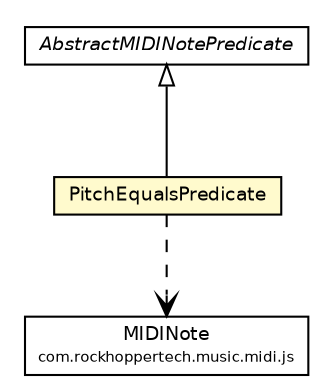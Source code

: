#!/usr/local/bin/dot
#
# Class diagram 
# Generated by UMLGraph version R5_6-24-gf6e263 (http://www.umlgraph.org/)
#

digraph G {
	edge [fontname="Helvetica",fontsize=10,labelfontname="Helvetica",labelfontsize=10];
	node [fontname="Helvetica",fontsize=10,shape=plaintext];
	nodesep=0.25;
	ranksep=0.5;
	// com.rockhoppertech.music.midi.js.MIDINote
	c7680 [label=<<table title="com.rockhoppertech.music.midi.js.MIDINote" border="0" cellborder="1" cellspacing="0" cellpadding="2" port="p" href="../MIDINote.html">
		<tr><td><table border="0" cellspacing="0" cellpadding="1">
<tr><td align="center" balign="center"> MIDINote </td></tr>
<tr><td align="center" balign="center"><font point-size="7.0"> com.rockhoppertech.music.midi.js </font></td></tr>
		</table></td></tr>
		</table>>, URL="../MIDINote.html", fontname="Helvetica", fontcolor="black", fontsize=9.0];
	// com.rockhoppertech.music.midi.js.predicate.PitchEqualsPredicate
	c7699 [label=<<table title="com.rockhoppertech.music.midi.js.predicate.PitchEqualsPredicate" border="0" cellborder="1" cellspacing="0" cellpadding="2" port="p" bgcolor="lemonChiffon" href="./PitchEqualsPredicate.html">
		<tr><td><table border="0" cellspacing="0" cellpadding="1">
<tr><td align="center" balign="center"> PitchEqualsPredicate </td></tr>
		</table></td></tr>
		</table>>, URL="./PitchEqualsPredicate.html", fontname="Helvetica", fontcolor="black", fontsize=9.0];
	// com.rockhoppertech.music.midi.js.predicate.AbstractMIDINotePredicate
	c7701 [label=<<table title="com.rockhoppertech.music.midi.js.predicate.AbstractMIDINotePredicate" border="0" cellborder="1" cellspacing="0" cellpadding="2" port="p" href="./AbstractMIDINotePredicate.html">
		<tr><td><table border="0" cellspacing="0" cellpadding="1">
<tr><td align="center" balign="center"><font face="Helvetica-Oblique"> AbstractMIDINotePredicate </font></td></tr>
		</table></td></tr>
		</table>>, URL="./AbstractMIDINotePredicate.html", fontname="Helvetica", fontcolor="black", fontsize=9.0];
	//com.rockhoppertech.music.midi.js.predicate.PitchEqualsPredicate extends com.rockhoppertech.music.midi.js.predicate.AbstractMIDINotePredicate
	c7701:p -> c7699:p [dir=back,arrowtail=empty];
	// com.rockhoppertech.music.midi.js.predicate.PitchEqualsPredicate DEPEND com.rockhoppertech.music.midi.js.MIDINote
	c7699:p -> c7680:p [taillabel="", label="", headlabel="", fontname="Helvetica", fontcolor="black", fontsize=10.0, color="black", arrowhead=open, style=dashed];
}

